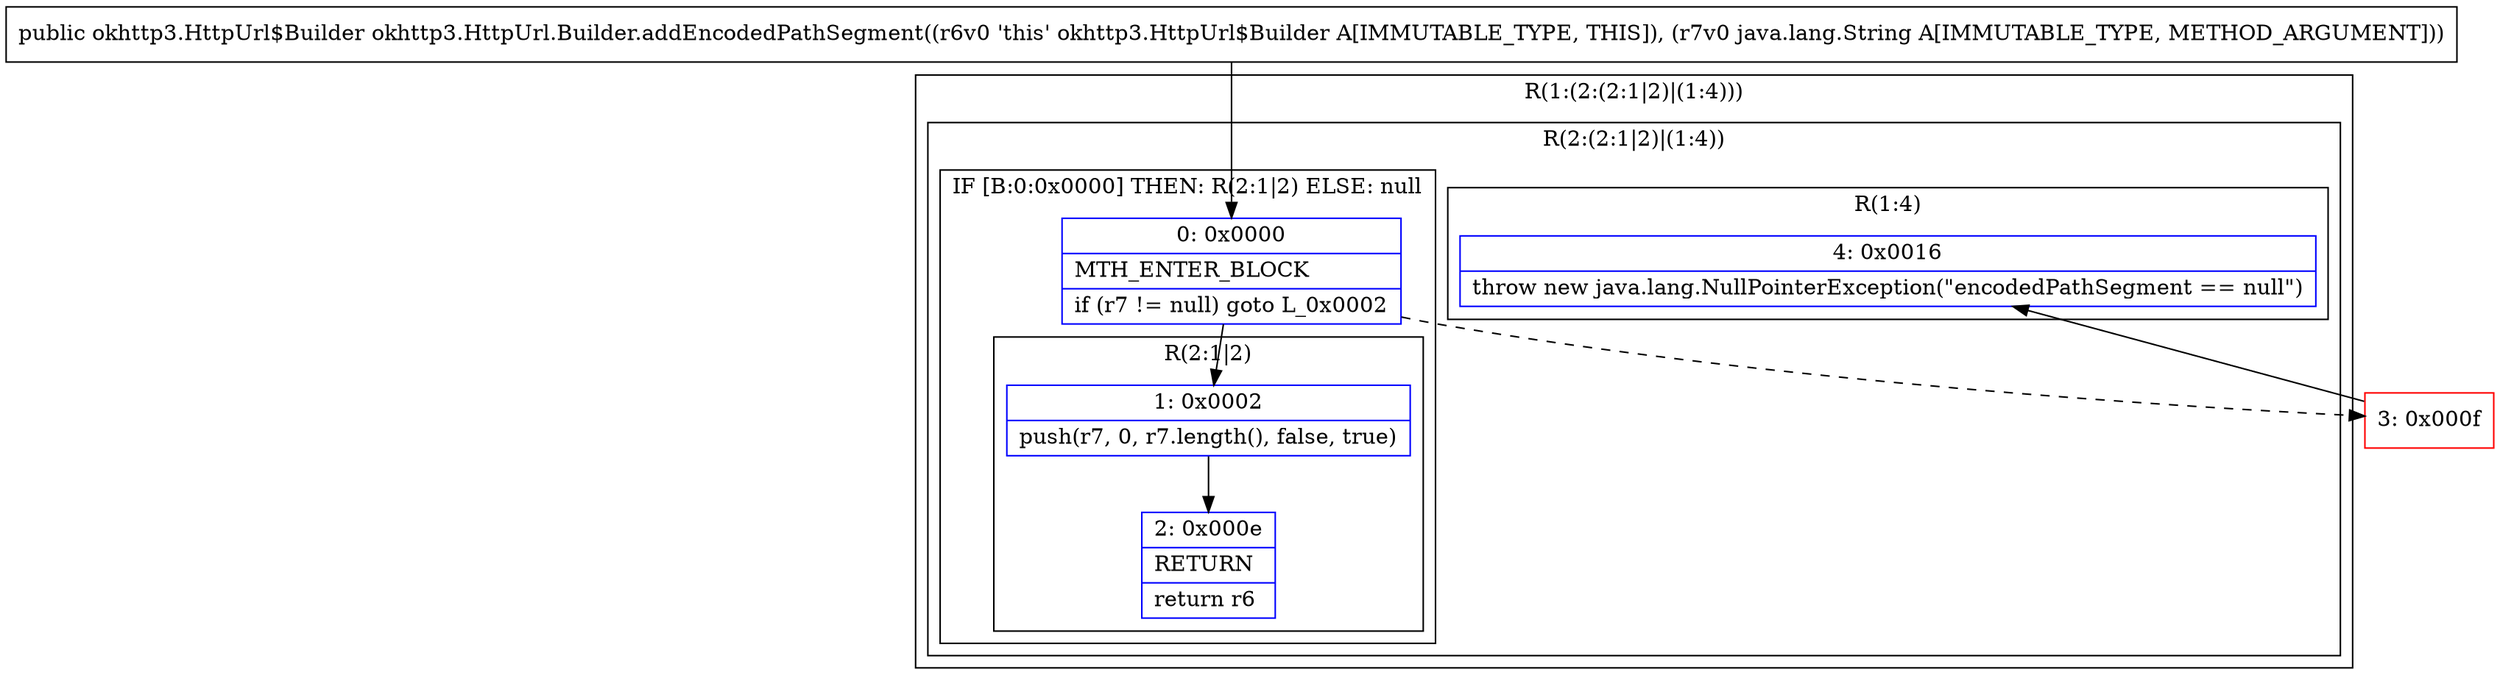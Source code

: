 digraph "CFG forokhttp3.HttpUrl.Builder.addEncodedPathSegment(Ljava\/lang\/String;)Lokhttp3\/HttpUrl$Builder;" {
subgraph cluster_Region_136318975 {
label = "R(1:(2:(2:1|2)|(1:4)))";
node [shape=record,color=blue];
subgraph cluster_Region_1792260639 {
label = "R(2:(2:1|2)|(1:4))";
node [shape=record,color=blue];
subgraph cluster_IfRegion_1713481347 {
label = "IF [B:0:0x0000] THEN: R(2:1|2) ELSE: null";
node [shape=record,color=blue];
Node_0 [shape=record,label="{0\:\ 0x0000|MTH_ENTER_BLOCK\l|if (r7 != null) goto L_0x0002\l}"];
subgraph cluster_Region_98059519 {
label = "R(2:1|2)";
node [shape=record,color=blue];
Node_1 [shape=record,label="{1\:\ 0x0002|push(r7, 0, r7.length(), false, true)\l}"];
Node_2 [shape=record,label="{2\:\ 0x000e|RETURN\l|return r6\l}"];
}
}
subgraph cluster_Region_227540044 {
label = "R(1:4)";
node [shape=record,color=blue];
Node_4 [shape=record,label="{4\:\ 0x0016|throw new java.lang.NullPointerException(\"encodedPathSegment == null\")\l}"];
}
}
}
Node_3 [shape=record,color=red,label="{3\:\ 0x000f}"];
MethodNode[shape=record,label="{public okhttp3.HttpUrl$Builder okhttp3.HttpUrl.Builder.addEncodedPathSegment((r6v0 'this' okhttp3.HttpUrl$Builder A[IMMUTABLE_TYPE, THIS]), (r7v0 java.lang.String A[IMMUTABLE_TYPE, METHOD_ARGUMENT])) }"];
MethodNode -> Node_0;
Node_0 -> Node_1;
Node_0 -> Node_3[style=dashed];
Node_1 -> Node_2;
Node_3 -> Node_4;
}

